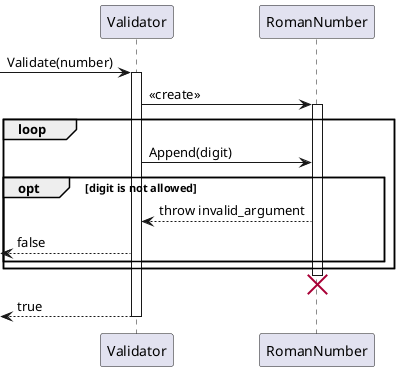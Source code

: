 @startuml
[-> Validator : Validate(number)
activate Validator
Validator -> RomanNumber : << create >>
activate RomanNumber
loop
    Validator -> RomanNumber : Append(digit)
    opt digit is not allowed
        Validator <-- RomanNumber : throw invalid_argument
        [<-- Validator : false
    end
end
deactivate RomanNumber
destroy RomanNumber
[<-- Validator : true
deactivate Validator
@enduml